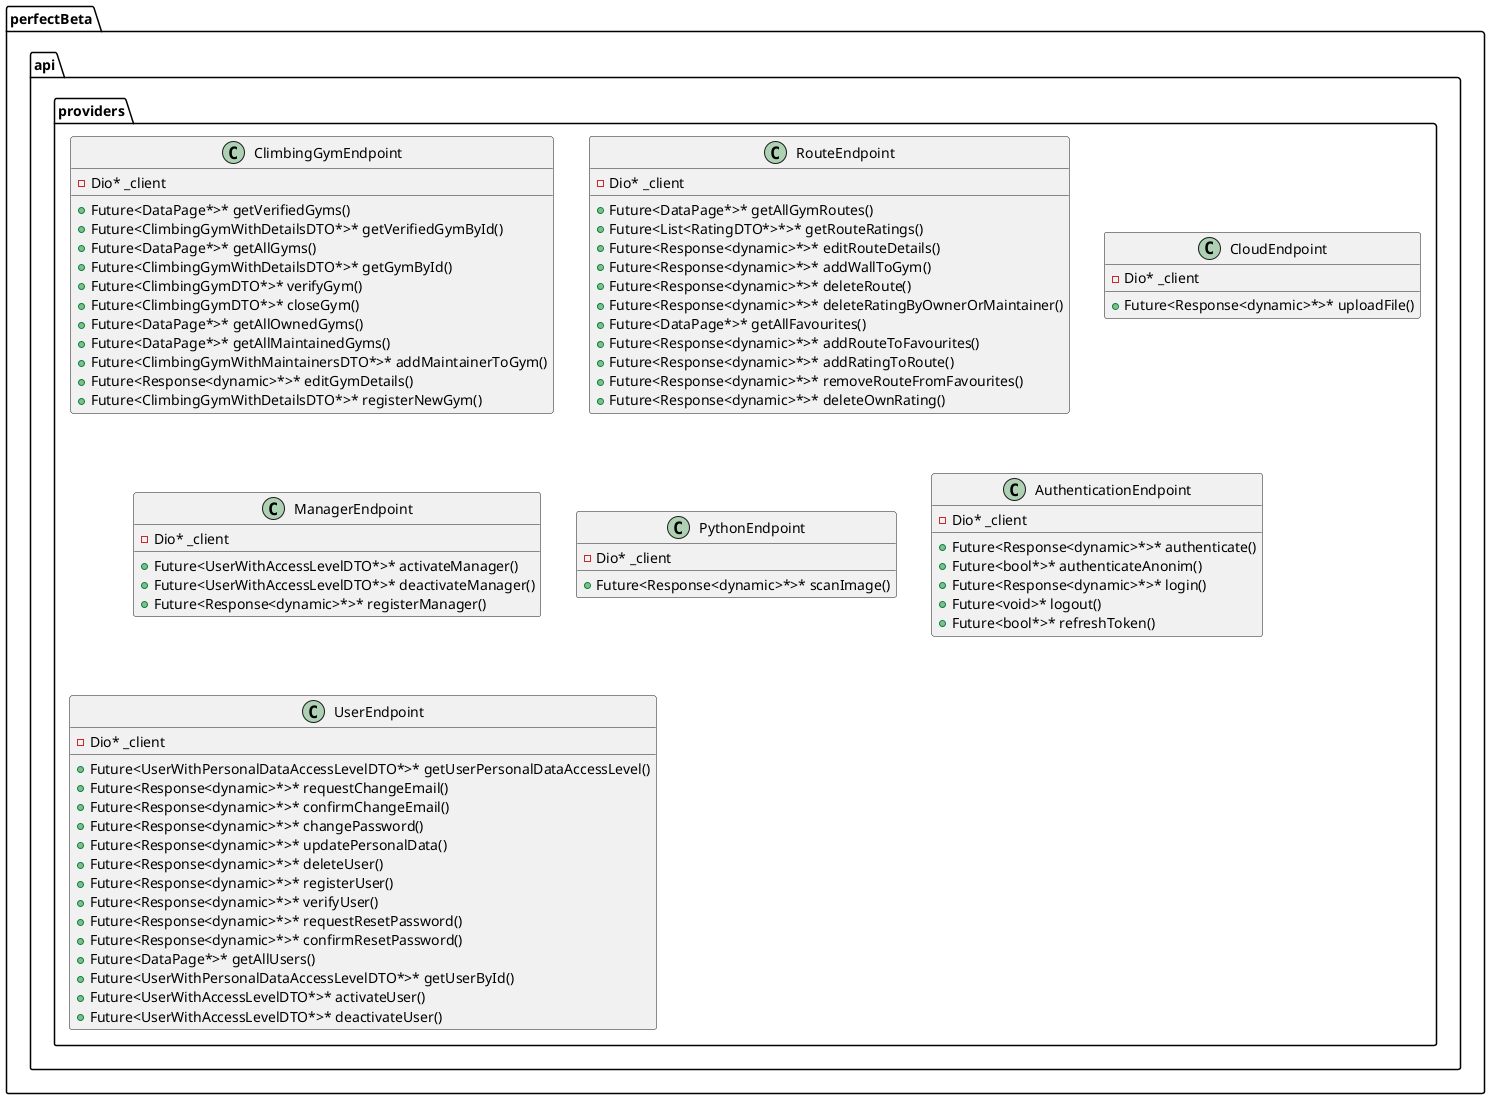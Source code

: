@startuml
set namespaceSeparator ::


class "perfectBeta::api::providers::ClimbingGymEndpoint" {
  -Dio* _client
  +Future<DataPage*>* getVerifiedGyms()
  +Future<ClimbingGymWithDetailsDTO*>* getVerifiedGymById()
  +Future<DataPage*>* getAllGyms()
  +Future<ClimbingGymWithDetailsDTO*>* getGymById()
  +Future<ClimbingGymDTO*>* verifyGym()
  +Future<ClimbingGymDTO*>* closeGym()
  +Future<DataPage*>* getAllOwnedGyms()
  +Future<DataPage*>* getAllMaintainedGyms()
  +Future<ClimbingGymWithMaintainersDTO*>* addMaintainerToGym()
  +Future<Response<dynamic>*>* editGymDetails()
  +Future<ClimbingGymWithDetailsDTO*>* registerNewGym()
}

class "perfectBeta::api::providers::RouteEndpoint" {
  -Dio* _client
  +Future<DataPage*>* getAllGymRoutes()
  +Future<List<RatingDTO*>*>* getRouteRatings()
  +Future<Response<dynamic>*>* editRouteDetails()
  +Future<Response<dynamic>*>* addWallToGym()
  +Future<Response<dynamic>*>* deleteRoute()
  +Future<Response<dynamic>*>* deleteRatingByOwnerOrMaintainer()
  +Future<DataPage*>* getAllFavourites()
  +Future<Response<dynamic>*>* addRouteToFavourites()
  +Future<Response<dynamic>*>* addRatingToRoute()
  +Future<Response<dynamic>*>* removeRouteFromFavourites()
  +Future<Response<dynamic>*>* deleteOwnRating()
}

class "perfectBeta::api::providers::CloudEndpoint" {
  -Dio* _client
  +Future<Response<dynamic>*>* uploadFile()
}


class "perfectBeta::api::providers::ManagerEndpoint" {
  -Dio* _client
  +Future<UserWithAccessLevelDTO*>* activateManager()
  +Future<UserWithAccessLevelDTO*>* deactivateManager()
  +Future<Response<dynamic>*>* registerManager()
}


class "perfectBeta::api::providers::PythonEndpoint" {
  -Dio* _client
  +Future<Response<dynamic>*>* scanImage()
}

class "perfectBeta::api::providers::AuthenticationEndpoint" {
  -Dio* _client
  +Future<Response<dynamic>*>* authenticate()
  +Future<bool*>* authenticateAnonim()
  +Future<Response<dynamic>*>* login()
  +Future<void>* logout()
  +Future<bool*>* refreshToken()
}

class "perfectBeta::api::providers::UserEndpoint" {
  -Dio* _client
  +Future<UserWithPersonalDataAccessLevelDTO*>* getUserPersonalDataAccessLevel()
  +Future<Response<dynamic>*>* requestChangeEmail()
  +Future<Response<dynamic>*>* confirmChangeEmail()
  +Future<Response<dynamic>*>* changePassword()
  +Future<Response<dynamic>*>* updatePersonalData()
  +Future<Response<dynamic>*>* deleteUser()
  +Future<Response<dynamic>*>* registerUser()
  +Future<Response<dynamic>*>* verifyUser()
  +Future<Response<dynamic>*>* requestResetPassword()
  +Future<Response<dynamic>*>* confirmResetPassword()
  +Future<DataPage*>* getAllUsers()
  +Future<UserWithPersonalDataAccessLevelDTO*>* getUserById()
  +Future<UserWithAccessLevelDTO*>* activateUser()
  +Future<UserWithAccessLevelDTO*>* deactivateUser()
}


@enduml
